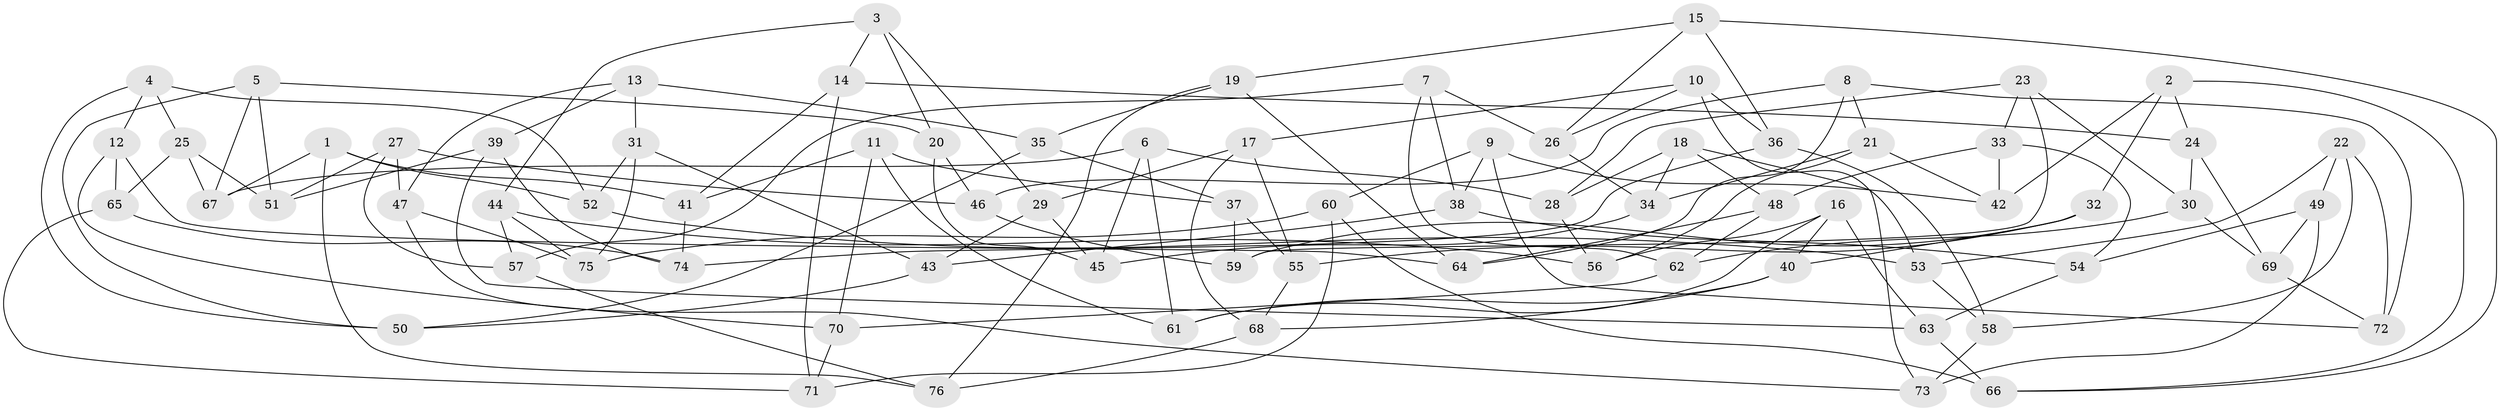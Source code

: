 // coarse degree distribution, {4: 0.6, 6: 0.022222222222222223, 2: 0.022222222222222223, 3: 0.08888888888888889, 8: 0.06666666666666667, 9: 0.022222222222222223, 5: 0.15555555555555556, 10: 0.022222222222222223}
// Generated by graph-tools (version 1.1) at 2025/03/03/04/25 22:03:52]
// undirected, 76 vertices, 152 edges
graph export_dot {
graph [start="1"]
  node [color=gray90,style=filled];
  1;
  2;
  3;
  4;
  5;
  6;
  7;
  8;
  9;
  10;
  11;
  12;
  13;
  14;
  15;
  16;
  17;
  18;
  19;
  20;
  21;
  22;
  23;
  24;
  25;
  26;
  27;
  28;
  29;
  30;
  31;
  32;
  33;
  34;
  35;
  36;
  37;
  38;
  39;
  40;
  41;
  42;
  43;
  44;
  45;
  46;
  47;
  48;
  49;
  50;
  51;
  52;
  53;
  54;
  55;
  56;
  57;
  58;
  59;
  60;
  61;
  62;
  63;
  64;
  65;
  66;
  67;
  68;
  69;
  70;
  71;
  72;
  73;
  74;
  75;
  76;
  1 -- 41;
  1 -- 67;
  1 -- 76;
  1 -- 52;
  2 -- 32;
  2 -- 24;
  2 -- 42;
  2 -- 66;
  3 -- 44;
  3 -- 29;
  3 -- 14;
  3 -- 20;
  4 -- 25;
  4 -- 50;
  4 -- 52;
  4 -- 12;
  5 -- 67;
  5 -- 51;
  5 -- 20;
  5 -- 50;
  6 -- 45;
  6 -- 28;
  6 -- 67;
  6 -- 61;
  7 -- 62;
  7 -- 26;
  7 -- 38;
  7 -- 57;
  8 -- 64;
  8 -- 21;
  8 -- 72;
  8 -- 46;
  9 -- 60;
  9 -- 42;
  9 -- 38;
  9 -- 72;
  10 -- 73;
  10 -- 36;
  10 -- 17;
  10 -- 26;
  11 -- 61;
  11 -- 41;
  11 -- 37;
  11 -- 70;
  12 -- 70;
  12 -- 65;
  12 -- 64;
  13 -- 31;
  13 -- 39;
  13 -- 35;
  13 -- 47;
  14 -- 71;
  14 -- 41;
  14 -- 24;
  15 -- 36;
  15 -- 66;
  15 -- 26;
  15 -- 19;
  16 -- 61;
  16 -- 63;
  16 -- 56;
  16 -- 40;
  17 -- 55;
  17 -- 68;
  17 -- 29;
  18 -- 48;
  18 -- 28;
  18 -- 34;
  18 -- 53;
  19 -- 64;
  19 -- 76;
  19 -- 35;
  20 -- 46;
  20 -- 45;
  21 -- 56;
  21 -- 34;
  21 -- 42;
  22 -- 72;
  22 -- 58;
  22 -- 53;
  22 -- 49;
  23 -- 33;
  23 -- 28;
  23 -- 59;
  23 -- 30;
  24 -- 69;
  24 -- 30;
  25 -- 67;
  25 -- 65;
  25 -- 51;
  26 -- 34;
  27 -- 51;
  27 -- 47;
  27 -- 46;
  27 -- 57;
  28 -- 56;
  29 -- 45;
  29 -- 43;
  30 -- 69;
  30 -- 62;
  31 -- 75;
  31 -- 43;
  31 -- 52;
  32 -- 40;
  32 -- 59;
  32 -- 55;
  33 -- 42;
  33 -- 48;
  33 -- 54;
  34 -- 45;
  35 -- 37;
  35 -- 50;
  36 -- 58;
  36 -- 74;
  37 -- 55;
  37 -- 59;
  38 -- 54;
  38 -- 43;
  39 -- 74;
  39 -- 63;
  39 -- 51;
  40 -- 68;
  40 -- 61;
  41 -- 74;
  43 -- 50;
  44 -- 56;
  44 -- 75;
  44 -- 57;
  46 -- 59;
  47 -- 73;
  47 -- 75;
  48 -- 62;
  48 -- 64;
  49 -- 54;
  49 -- 69;
  49 -- 73;
  52 -- 53;
  53 -- 58;
  54 -- 63;
  55 -- 68;
  57 -- 76;
  58 -- 73;
  60 -- 66;
  60 -- 71;
  60 -- 75;
  62 -- 70;
  63 -- 66;
  65 -- 74;
  65 -- 71;
  68 -- 76;
  69 -- 72;
  70 -- 71;
}
